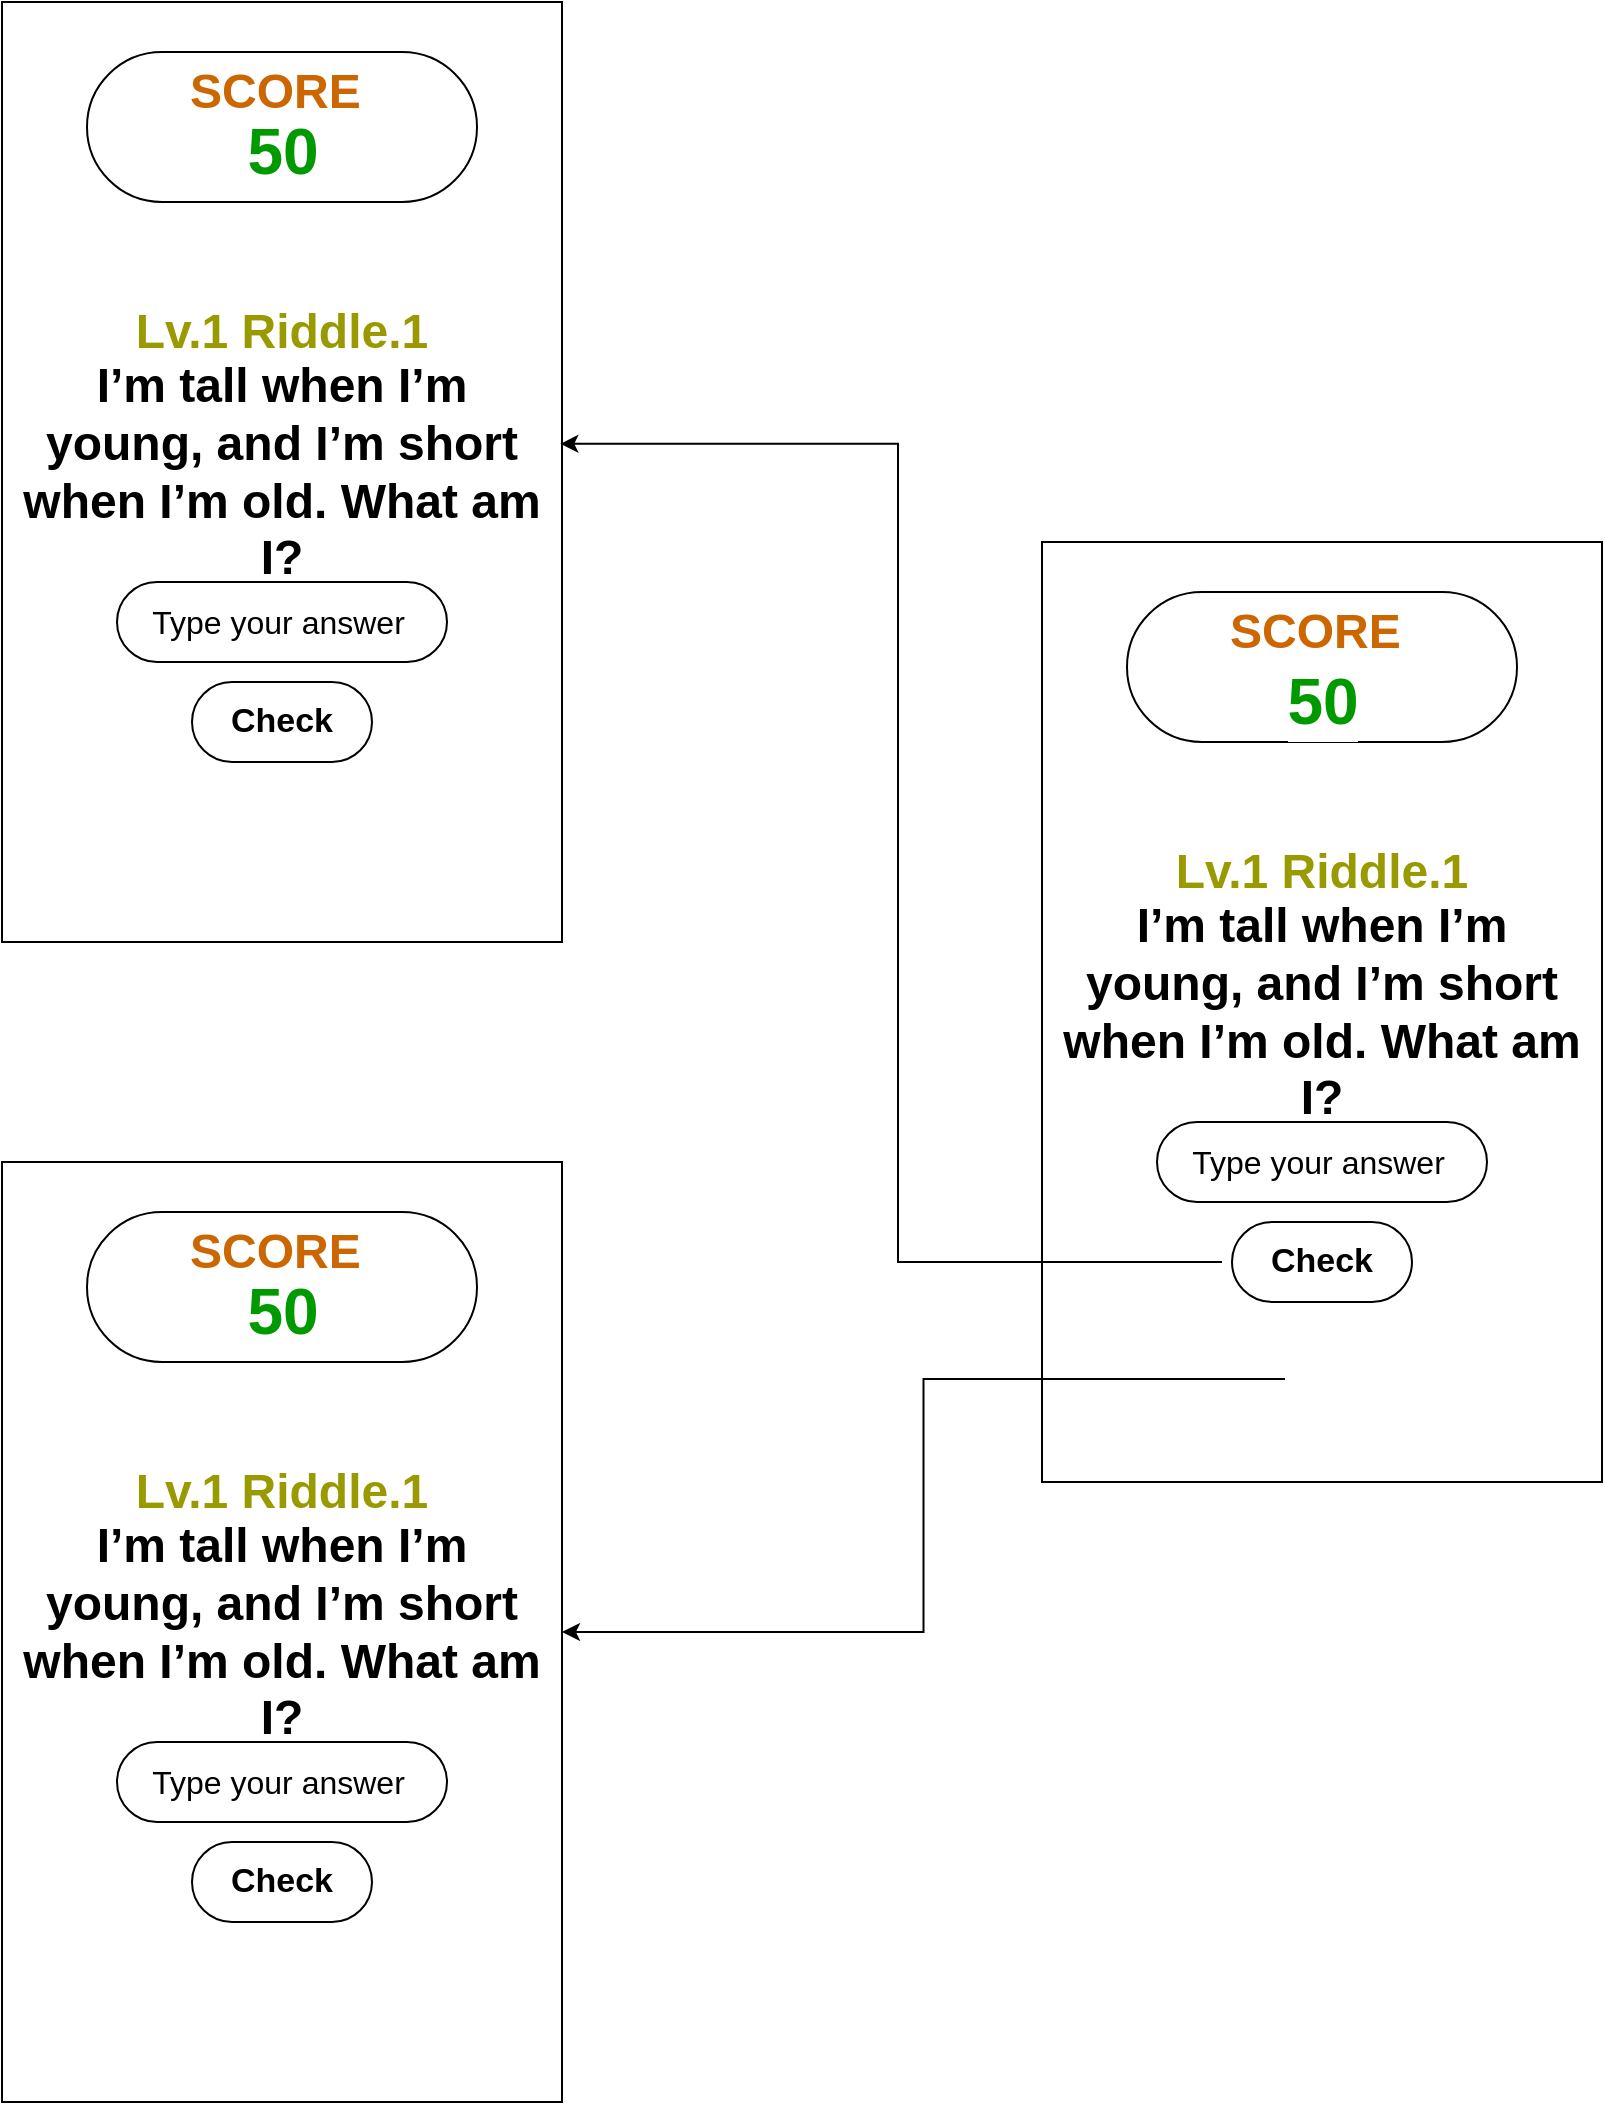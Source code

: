 <mxfile version="24.0.7" type="github">
  <diagram name="Page-1" id="9HjjZpsJppYOLam2nXCI">
    <mxGraphModel dx="2271" dy="2309" grid="1" gridSize="10" guides="1" tooltips="1" connect="1" arrows="1" fold="1" page="1" pageScale="1" pageWidth="827" pageHeight="1169" math="0" shadow="0">
      <root>
        <mxCell id="0" />
        <mxCell id="1" parent="0" />
        <mxCell id="zzKsqflYv1q1fIZvcmlV-21" value="" style="rounded=0;whiteSpace=wrap;html=1;" parent="1" vertex="1">
          <mxGeometry x="500" y="-100" width="280" height="470" as="geometry" />
        </mxCell>
        <mxCell id="zzKsqflYv1q1fIZvcmlV-6" value="I’m tall when I’m young, and I’m short when I’m old. What am I?" style="text;strokeColor=none;align=center;fillColor=none;html=1;verticalAlign=middle;whiteSpace=wrap;rounded=0;shadow=0;fillStyle=solid;fontSize=24;fontStyle=1" parent="1" vertex="1">
          <mxGeometry x="505" y="108.75" width="270" height="52.5" as="geometry" />
        </mxCell>
        <mxCell id="zzKsqflYv1q1fIZvcmlV-8" value="Type your answer&amp;nbsp;" style="rounded=1;whiteSpace=wrap;html=1;arcSize=50;fontSize=16;fontStyle=0" parent="1" vertex="1">
          <mxGeometry x="557.5" y="190" width="165" height="40" as="geometry" />
        </mxCell>
        <mxCell id="zzKsqflYv1q1fIZvcmlV-11" value="Check" style="rounded=1;whiteSpace=wrap;html=1;labelPosition=center;verticalLabelPosition=middle;align=center;verticalAlign=middle;glass=0;autosize=0;fontStyle=1;fontSize=17;arcSize=50;" parent="1" vertex="1">
          <mxGeometry x="595" y="240" width="90" height="40" as="geometry" />
        </mxCell>
        <mxCell id="zzKsqflYv1q1fIZvcmlV-25" value="Lv.1 Riddle.1" style="text;strokeColor=none;align=center;fillColor=none;html=1;verticalAlign=middle;whiteSpace=wrap;rounded=0;fontSize=24;fontStyle=1;fontColor=#999900;" parent="1" vertex="1">
          <mxGeometry x="545" y="50" width="190" height="30" as="geometry" />
        </mxCell>
        <mxCell id="eUKZWZFoT0ouiTqnJSOM-43" style="edgeStyle=orthogonalEdgeStyle;rounded=0;orthogonalLoop=1;jettySize=auto;html=1;entryX=1;entryY=0.5;entryDx=0;entryDy=0;exitX=0;exitY=0.5;exitDx=0;exitDy=0;" edge="1" parent="1" source="zzKsqflYv1q1fIZvcmlV-27" target="eUKZWZFoT0ouiTqnJSOM-25">
          <mxGeometry relative="1" as="geometry" />
        </mxCell>
        <mxCell id="zzKsqflYv1q1fIZvcmlV-27" value="" style="shape=image;html=1;verticalAlign=top;verticalLabelPosition=bottom;labelBackgroundColor=#ffffff;imageAspect=0;aspect=fixed;image=https://cdn4.iconfinder.com/data/icons/success-filloutline/64/idea-read-knowledge-light_bulb-thinking-128.png" parent="1" vertex="1">
          <mxGeometry x="621.5" y="300" width="37" height="37" as="geometry" />
        </mxCell>
        <mxCell id="yB9FJj3pMb_im3MLU0vD-1" value="" style="rounded=1;whiteSpace=wrap;html=1;arcSize=50;" parent="1" vertex="1">
          <mxGeometry x="542.5" y="-75" width="195" height="75" as="geometry" />
        </mxCell>
        <mxCell id="yB9FJj3pMb_im3MLU0vD-3" value="SCORE&amp;nbsp;" style="text;strokeColor=none;align=center;fillColor=none;html=1;verticalAlign=middle;whiteSpace=wrap;rounded=0;fontSize=24;fontStyle=1;fontColor=#CC6600;" parent="1" vertex="1">
          <mxGeometry x="610" y="-75" width="60" height="40" as="geometry" />
        </mxCell>
        <mxCell id="yB9FJj3pMb_im3MLU0vD-5" value="50" style="text;strokeColor=none;align=center;fillColor=none;html=1;verticalAlign=middle;rounded=0;fontSize=32;fontStyle=1;fontColor=#009900;fontFamily=Helvetica;labelBackgroundColor=default;" parent="1" vertex="1">
          <mxGeometry x="610" y="-35" width="60" height="30" as="geometry" />
        </mxCell>
        <mxCell id="yB9FJj3pMb_im3MLU0vD-7" value="" style="shape=image;html=1;verticalAlign=top;verticalLabelPosition=bottom;labelBackgroundColor=#ffffff;imageAspect=0;aspect=fixed;image=https://cdn0.iconfinder.com/data/icons/phosphor-fill-vol-4/256/speaker-simple-high-fill-128.png" parent="1" vertex="1">
          <mxGeometry x="505" y="-95" width="20" height="20" as="geometry" />
        </mxCell>
        <mxCell id="eUKZWZFoT0ouiTqnJSOM-15" value="" style="rounded=0;whiteSpace=wrap;html=1;" vertex="1" parent="1">
          <mxGeometry x="-20" y="-370" width="280" height="470" as="geometry" />
        </mxCell>
        <mxCell id="eUKZWZFoT0ouiTqnJSOM-16" value="I’m tall when I’m young, and I’m short when I’m old. What am I?" style="text;strokeColor=none;align=center;fillColor=none;html=1;verticalAlign=middle;whiteSpace=wrap;rounded=0;shadow=0;fillStyle=solid;fontSize=24;fontStyle=1" vertex="1" parent="1">
          <mxGeometry x="-15" y="-161.25" width="270" height="52.5" as="geometry" />
        </mxCell>
        <mxCell id="eUKZWZFoT0ouiTqnJSOM-17" value="Type your answer&amp;nbsp;" style="rounded=1;whiteSpace=wrap;html=1;arcSize=50;fontSize=16;fontStyle=0" vertex="1" parent="1">
          <mxGeometry x="37.5" y="-80" width="165" height="40" as="geometry" />
        </mxCell>
        <mxCell id="eUKZWZFoT0ouiTqnJSOM-18" value="Check" style="rounded=1;whiteSpace=wrap;html=1;labelPosition=center;verticalLabelPosition=middle;align=center;verticalAlign=middle;glass=0;autosize=0;fontStyle=1;fontSize=17;arcSize=50;" vertex="1" parent="1">
          <mxGeometry x="75" y="-30" width="90" height="40" as="geometry" />
        </mxCell>
        <mxCell id="eUKZWZFoT0ouiTqnJSOM-19" value="Lv.1 Riddle.1" style="text;strokeColor=none;align=center;fillColor=none;html=1;verticalAlign=middle;whiteSpace=wrap;rounded=0;fontSize=24;fontStyle=1;fontColor=#999900;" vertex="1" parent="1">
          <mxGeometry x="25" y="-220" width="190" height="30" as="geometry" />
        </mxCell>
        <mxCell id="eUKZWZFoT0ouiTqnJSOM-20" value="" style="shape=image;html=1;verticalAlign=top;verticalLabelPosition=bottom;labelBackgroundColor=#ffffff;imageAspect=0;aspect=fixed;image=https://cdn4.iconfinder.com/data/icons/success-filloutline/64/idea-read-knowledge-light_bulb-thinking-128.png" vertex="1" parent="1">
          <mxGeometry x="101.5" y="30" width="37" height="37" as="geometry" />
        </mxCell>
        <mxCell id="eUKZWZFoT0ouiTqnJSOM-21" value="" style="rounded=1;whiteSpace=wrap;html=1;arcSize=50;" vertex="1" parent="1">
          <mxGeometry x="22.5" y="-345" width="195" height="75" as="geometry" />
        </mxCell>
        <mxCell id="eUKZWZFoT0ouiTqnJSOM-22" value="SCORE&amp;nbsp;" style="text;strokeColor=none;align=center;fillColor=none;html=1;verticalAlign=middle;whiteSpace=wrap;rounded=0;fontSize=24;fontStyle=1;fontColor=#CC6600;" vertex="1" parent="1">
          <mxGeometry x="90" y="-345" width="60" height="40" as="geometry" />
        </mxCell>
        <mxCell id="eUKZWZFoT0ouiTqnJSOM-23" value="50" style="text;strokeColor=none;align=center;fillColor=none;html=1;verticalAlign=middle;rounded=0;fontSize=32;fontStyle=1;fontColor=#009900;fontFamily=Helvetica;labelBackgroundColor=default;" vertex="1" parent="1">
          <mxGeometry x="90" y="-310" width="60" height="30" as="geometry" />
        </mxCell>
        <mxCell id="eUKZWZFoT0ouiTqnJSOM-24" value="" style="shape=image;html=1;verticalAlign=top;verticalLabelPosition=bottom;labelBackgroundColor=#ffffff;imageAspect=0;aspect=fixed;image=https://cdn0.iconfinder.com/data/icons/phosphor-fill-vol-4/256/speaker-simple-high-fill-128.png" vertex="1" parent="1">
          <mxGeometry x="-15" y="-365" width="20" height="20" as="geometry" />
        </mxCell>
        <mxCell id="eUKZWZFoT0ouiTqnJSOM-25" value="" style="rounded=0;whiteSpace=wrap;html=1;" vertex="1" parent="1">
          <mxGeometry x="-20" y="210" width="280" height="470" as="geometry" />
        </mxCell>
        <mxCell id="eUKZWZFoT0ouiTqnJSOM-26" value="I’m tall when I’m young, and I’m short when I’m old. What am I?" style="text;strokeColor=none;align=center;fillColor=none;html=1;verticalAlign=middle;whiteSpace=wrap;rounded=0;shadow=0;fillStyle=solid;fontSize=24;fontStyle=1" vertex="1" parent="1">
          <mxGeometry x="-15" y="418.75" width="270" height="52.5" as="geometry" />
        </mxCell>
        <mxCell id="eUKZWZFoT0ouiTqnJSOM-27" value="Type your answer&amp;nbsp;" style="rounded=1;whiteSpace=wrap;html=1;arcSize=50;fontSize=16;fontStyle=0" vertex="1" parent="1">
          <mxGeometry x="37.5" y="500" width="165" height="40" as="geometry" />
        </mxCell>
        <mxCell id="eUKZWZFoT0ouiTqnJSOM-28" value="Check" style="rounded=1;whiteSpace=wrap;html=1;labelPosition=center;verticalLabelPosition=middle;align=center;verticalAlign=middle;glass=0;autosize=0;fontStyle=1;fontSize=17;arcSize=50;" vertex="1" parent="1">
          <mxGeometry x="75" y="550" width="90" height="40" as="geometry" />
        </mxCell>
        <mxCell id="eUKZWZFoT0ouiTqnJSOM-29" value="Lv.1 Riddle.1" style="text;strokeColor=none;align=center;fillColor=none;html=1;verticalAlign=middle;whiteSpace=wrap;rounded=0;fontSize=24;fontStyle=1;fontColor=#999900;" vertex="1" parent="1">
          <mxGeometry x="25" y="360" width="190" height="30" as="geometry" />
        </mxCell>
        <mxCell id="eUKZWZFoT0ouiTqnJSOM-30" value="" style="shape=image;html=1;verticalAlign=top;verticalLabelPosition=bottom;labelBackgroundColor=#ffffff;imageAspect=0;aspect=fixed;image=https://cdn4.iconfinder.com/data/icons/success-filloutline/64/idea-read-knowledge-light_bulb-thinking-128.png" vertex="1" parent="1">
          <mxGeometry x="101.5" y="610" width="37" height="37" as="geometry" />
        </mxCell>
        <mxCell id="eUKZWZFoT0ouiTqnJSOM-31" value="" style="rounded=1;whiteSpace=wrap;html=1;arcSize=50;" vertex="1" parent="1">
          <mxGeometry x="22.5" y="235" width="195" height="75" as="geometry" />
        </mxCell>
        <mxCell id="eUKZWZFoT0ouiTqnJSOM-32" value="SCORE&amp;nbsp;" style="text;strokeColor=none;align=center;fillColor=none;html=1;verticalAlign=middle;whiteSpace=wrap;rounded=0;fontSize=24;fontStyle=1;fontColor=#CC6600;" vertex="1" parent="1">
          <mxGeometry x="90" y="235" width="60" height="40" as="geometry" />
        </mxCell>
        <mxCell id="eUKZWZFoT0ouiTqnJSOM-33" value="50" style="text;strokeColor=none;align=center;fillColor=none;html=1;verticalAlign=middle;rounded=0;fontSize=32;fontStyle=1;fontColor=#009900;fontFamily=Helvetica;labelBackgroundColor=default;" vertex="1" parent="1">
          <mxGeometry x="90" y="270" width="60" height="30" as="geometry" />
        </mxCell>
        <mxCell id="eUKZWZFoT0ouiTqnJSOM-34" value="" style="shape=image;html=1;verticalAlign=top;verticalLabelPosition=bottom;labelBackgroundColor=#ffffff;imageAspect=0;aspect=fixed;image=https://cdn0.iconfinder.com/data/icons/phosphor-fill-vol-4/256/speaker-simple-high-fill-128.png" vertex="1" parent="1">
          <mxGeometry x="-15" y="215" width="20" height="20" as="geometry" />
        </mxCell>
        <mxCell id="eUKZWZFoT0ouiTqnJSOM-44" style="edgeStyle=orthogonalEdgeStyle;rounded=0;orthogonalLoop=1;jettySize=auto;html=1;entryX=0.997;entryY=0.47;entryDx=0;entryDy=0;entryPerimeter=0;" edge="1" parent="1" target="eUKZWZFoT0ouiTqnJSOM-15">
          <mxGeometry relative="1" as="geometry">
            <mxPoint x="590" y="260" as="sourcePoint" />
            <Array as="points">
              <mxPoint x="428" y="260" />
              <mxPoint x="428" y="-149" />
            </Array>
          </mxGeometry>
        </mxCell>
      </root>
    </mxGraphModel>
  </diagram>
</mxfile>
